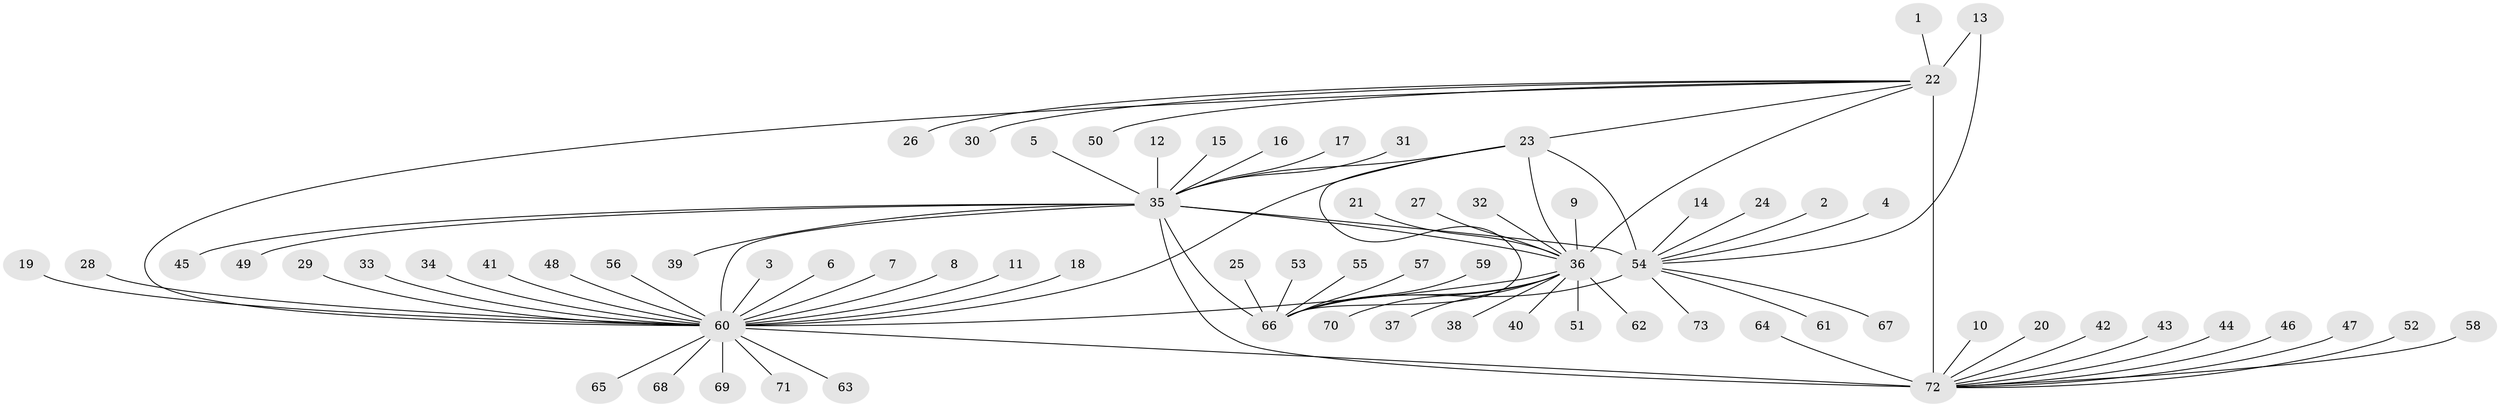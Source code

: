 // original degree distribution, {8: 0.04827586206896552, 9: 0.04827586206896552, 11: 0.041379310344827586, 10: 0.020689655172413793, 13: 0.013793103448275862, 6: 0.020689655172413793, 14: 0.006896551724137931, 12: 0.006896551724137931, 7: 0.020689655172413793, 16: 0.006896551724137931, 15: 0.006896551724137931, 2: 0.07586206896551724, 1: 0.6689655172413793, 4: 0.013793103448275862}
// Generated by graph-tools (version 1.1) at 2025/50/03/09/25 03:50:28]
// undirected, 73 vertices, 84 edges
graph export_dot {
graph [start="1"]
  node [color=gray90,style=filled];
  1;
  2;
  3;
  4;
  5;
  6;
  7;
  8;
  9;
  10;
  11;
  12;
  13;
  14;
  15;
  16;
  17;
  18;
  19;
  20;
  21;
  22;
  23;
  24;
  25;
  26;
  27;
  28;
  29;
  30;
  31;
  32;
  33;
  34;
  35;
  36;
  37;
  38;
  39;
  40;
  41;
  42;
  43;
  44;
  45;
  46;
  47;
  48;
  49;
  50;
  51;
  52;
  53;
  54;
  55;
  56;
  57;
  58;
  59;
  60;
  61;
  62;
  63;
  64;
  65;
  66;
  67;
  68;
  69;
  70;
  71;
  72;
  73;
  1 -- 22 [weight=1.0];
  2 -- 54 [weight=1.0];
  3 -- 60 [weight=1.0];
  4 -- 54 [weight=1.0];
  5 -- 35 [weight=1.0];
  6 -- 60 [weight=2.0];
  7 -- 60 [weight=1.0];
  8 -- 60 [weight=1.0];
  9 -- 36 [weight=1.0];
  10 -- 72 [weight=1.0];
  11 -- 60 [weight=1.0];
  12 -- 35 [weight=1.0];
  13 -- 22 [weight=1.0];
  13 -- 54 [weight=1.0];
  14 -- 54 [weight=1.0];
  15 -- 35 [weight=1.0];
  16 -- 35 [weight=1.0];
  17 -- 35 [weight=1.0];
  18 -- 60 [weight=1.0];
  19 -- 60 [weight=1.0];
  20 -- 72 [weight=1.0];
  21 -- 36 [weight=1.0];
  22 -- 23 [weight=1.0];
  22 -- 26 [weight=1.0];
  22 -- 30 [weight=1.0];
  22 -- 36 [weight=2.0];
  22 -- 50 [weight=1.0];
  22 -- 60 [weight=2.0];
  22 -- 72 [weight=10.0];
  23 -- 35 [weight=3.0];
  23 -- 36 [weight=5.0];
  23 -- 54 [weight=3.0];
  23 -- 60 [weight=1.0];
  23 -- 66 [weight=1.0];
  24 -- 54 [weight=1.0];
  25 -- 66 [weight=1.0];
  27 -- 36 [weight=1.0];
  28 -- 60 [weight=1.0];
  29 -- 60 [weight=1.0];
  31 -- 35 [weight=1.0];
  32 -- 36 [weight=1.0];
  33 -- 60 [weight=1.0];
  34 -- 60 [weight=1.0];
  35 -- 36 [weight=5.0];
  35 -- 39 [weight=1.0];
  35 -- 45 [weight=1.0];
  35 -- 49 [weight=1.0];
  35 -- 54 [weight=6.0];
  35 -- 60 [weight=5.0];
  35 -- 66 [weight=2.0];
  35 -- 72 [weight=5.0];
  36 -- 37 [weight=1.0];
  36 -- 38 [weight=1.0];
  36 -- 40 [weight=1.0];
  36 -- 51 [weight=1.0];
  36 -- 60 [weight=1.0];
  36 -- 62 [weight=1.0];
  36 -- 66 [weight=1.0];
  36 -- 70 [weight=1.0];
  41 -- 60 [weight=1.0];
  42 -- 72 [weight=1.0];
  43 -- 72 [weight=1.0];
  44 -- 72 [weight=1.0];
  46 -- 72 [weight=1.0];
  47 -- 72 [weight=1.0];
  48 -- 60 [weight=1.0];
  52 -- 72 [weight=1.0];
  53 -- 66 [weight=1.0];
  54 -- 61 [weight=1.0];
  54 -- 66 [weight=3.0];
  54 -- 67 [weight=1.0];
  54 -- 73 [weight=1.0];
  55 -- 66 [weight=1.0];
  56 -- 60 [weight=1.0];
  57 -- 66 [weight=1.0];
  58 -- 72 [weight=1.0];
  59 -- 66 [weight=1.0];
  60 -- 63 [weight=1.0];
  60 -- 65 [weight=1.0];
  60 -- 68 [weight=1.0];
  60 -- 69 [weight=1.0];
  60 -- 71 [weight=1.0];
  60 -- 72 [weight=1.0];
  64 -- 72 [weight=1.0];
}
